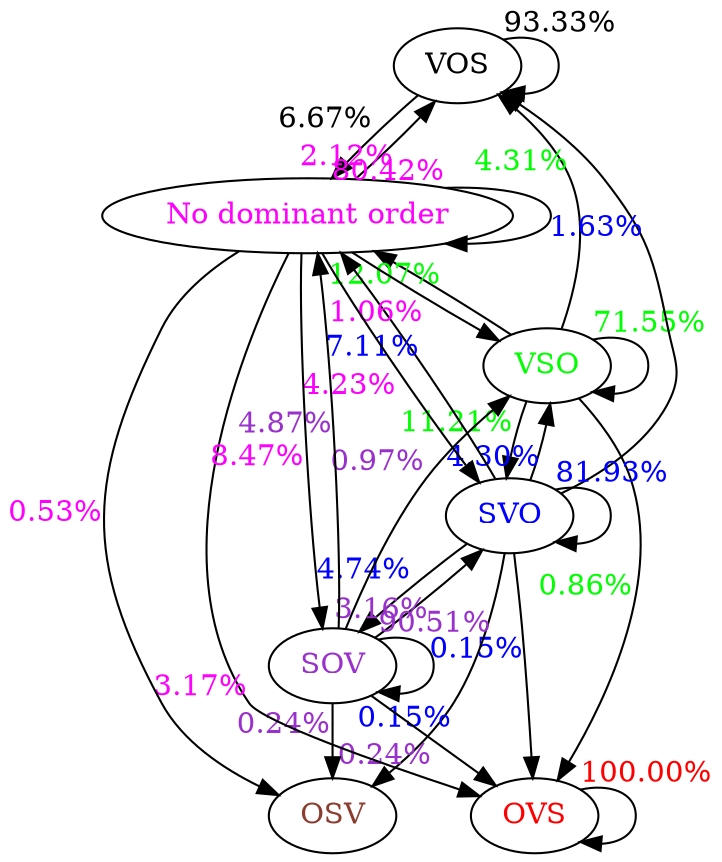 // Transition State Diagram
digraph {
	0 [label=VOS fontcolor=black]
	1 [label=OVS fontcolor=red]
	2 [label=VSO fontcolor=green]
	3 [label=SVO fontcolor=blue]
	4 [label=SOV fontcolor=darkorchid]
	5 [label="No dominant order" fontcolor=magenta]
	6 [label=OSV fontcolor=coral4]
		0 -> 0 [fontcolor=black xlabel="93.33%"]
		0 -> 5 [fontcolor=black xlabel="6.67%"]
		1 -> 1 [fontcolor=red xlabel="100.00%"]
		3 -> 0 [fontcolor=blue xlabel="1.63%"]
		3 -> 1 [fontcolor=blue xlabel="0.15%"]
		3 -> 3 [fontcolor=blue xlabel="81.93%"]
		3 -> 2 [fontcolor=blue xlabel="4.30%"]
		3 -> 4 [fontcolor=blue xlabel="4.74%"]
		3 -> 5 [fontcolor=blue xlabel="7.11%"]
		3 -> 6 [fontcolor=blue xlabel="0.15%"]
		2 -> 1 [fontcolor=green xlabel="0.86%"]
		2 -> 0 [fontcolor=green xlabel="4.31%"]
		2 -> 5 [fontcolor=green xlabel="12.07%"]
		2 -> 3 [fontcolor=green xlabel="11.21%"]
		2 -> 2 [fontcolor=green xlabel="71.55%"]
		4 -> 1 [fontcolor=darkorchid xlabel="0.24%"]
		4 -> 3 [fontcolor=darkorchid xlabel="3.16%"]
		4 -> 2 [fontcolor=darkorchid xlabel="0.97%"]
		4 -> 4 [fontcolor=darkorchid xlabel="90.51%"]
		4 -> 5 [fontcolor=darkorchid xlabel="4.87%"]
		4 -> 6 [fontcolor=darkorchid xlabel="0.24%"]
		5 -> 0 [fontcolor=magenta xlabel="2.12%"]
		5 -> 1 [fontcolor=magenta xlabel="3.17%"]
		5 -> 3 [fontcolor=magenta xlabel="4.23%"]
		5 -> 2 [fontcolor=magenta xlabel="1.06%"]
		5 -> 4 [fontcolor=magenta xlabel="8.47%"]
		5 -> 5 [fontcolor=magenta xlabel="80.42%"]
		5 -> 6 [fontcolor=magenta xlabel="0.53%"]
}